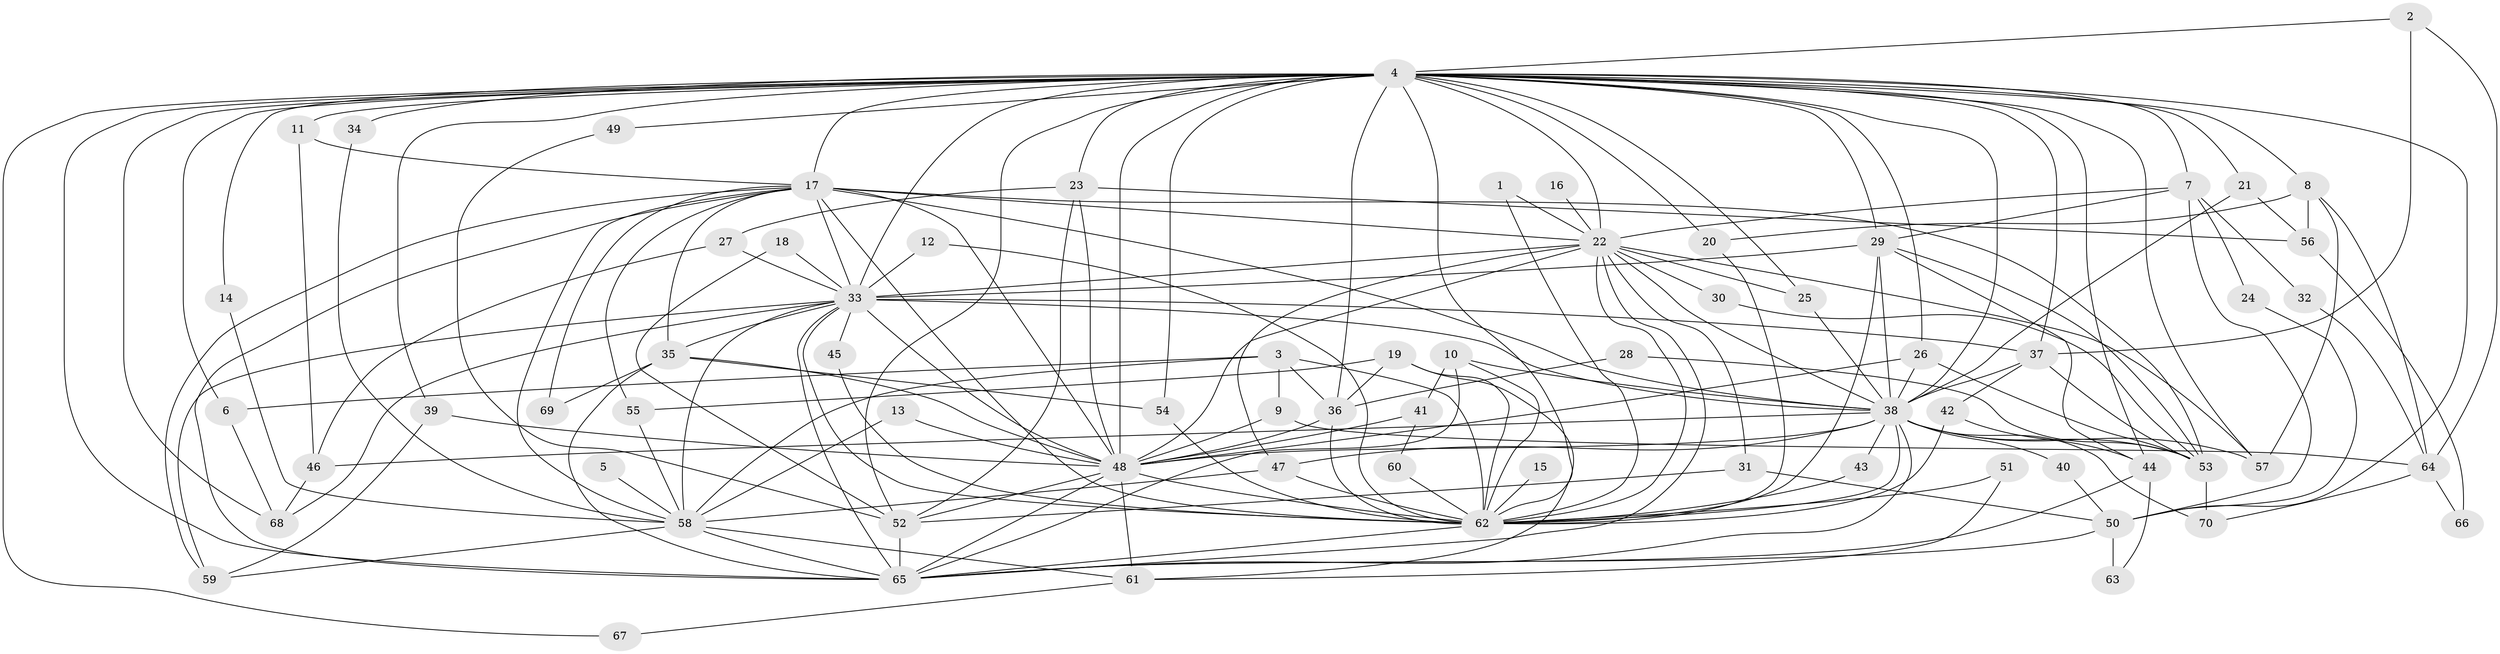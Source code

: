 // original degree distribution, {22: 0.014285714285714285, 21: 0.007142857142857143, 30: 0.007142857142857143, 20: 0.007142857142857143, 16: 0.014285714285714285, 17: 0.007142857142857143, 27: 0.007142857142857143, 31: 0.007142857142857143, 19: 0.007142857142857143, 4: 0.06428571428571428, 6: 0.04285714285714286, 2: 0.5785714285714286, 5: 0.04285714285714286, 3: 0.15714285714285714, 9: 0.014285714285714285, 7: 0.02142857142857143}
// Generated by graph-tools (version 1.1) at 2025/01/03/09/25 03:01:14]
// undirected, 70 vertices, 185 edges
graph export_dot {
graph [start="1"]
  node [color=gray90,style=filled];
  1;
  2;
  3;
  4;
  5;
  6;
  7;
  8;
  9;
  10;
  11;
  12;
  13;
  14;
  15;
  16;
  17;
  18;
  19;
  20;
  21;
  22;
  23;
  24;
  25;
  26;
  27;
  28;
  29;
  30;
  31;
  32;
  33;
  34;
  35;
  36;
  37;
  38;
  39;
  40;
  41;
  42;
  43;
  44;
  45;
  46;
  47;
  48;
  49;
  50;
  51;
  52;
  53;
  54;
  55;
  56;
  57;
  58;
  59;
  60;
  61;
  62;
  63;
  64;
  65;
  66;
  67;
  68;
  69;
  70;
  1 -- 22 [weight=1.0];
  1 -- 62 [weight=1.0];
  2 -- 4 [weight=1.0];
  2 -- 37 [weight=1.0];
  2 -- 64 [weight=1.0];
  3 -- 6 [weight=1.0];
  3 -- 9 [weight=1.0];
  3 -- 36 [weight=1.0];
  3 -- 58 [weight=2.0];
  3 -- 62 [weight=1.0];
  4 -- 6 [weight=1.0];
  4 -- 7 [weight=1.0];
  4 -- 8 [weight=1.0];
  4 -- 11 [weight=1.0];
  4 -- 14 [weight=1.0];
  4 -- 17 [weight=4.0];
  4 -- 20 [weight=2.0];
  4 -- 21 [weight=1.0];
  4 -- 22 [weight=4.0];
  4 -- 23 [weight=1.0];
  4 -- 25 [weight=1.0];
  4 -- 26 [weight=1.0];
  4 -- 29 [weight=1.0];
  4 -- 33 [weight=5.0];
  4 -- 34 [weight=1.0];
  4 -- 36 [weight=1.0];
  4 -- 37 [weight=1.0];
  4 -- 38 [weight=5.0];
  4 -- 39 [weight=1.0];
  4 -- 44 [weight=1.0];
  4 -- 48 [weight=3.0];
  4 -- 49 [weight=1.0];
  4 -- 50 [weight=2.0];
  4 -- 52 [weight=1.0];
  4 -- 54 [weight=1.0];
  4 -- 57 [weight=2.0];
  4 -- 62 [weight=4.0];
  4 -- 65 [weight=4.0];
  4 -- 67 [weight=1.0];
  4 -- 68 [weight=1.0];
  5 -- 58 [weight=1.0];
  6 -- 68 [weight=1.0];
  7 -- 22 [weight=2.0];
  7 -- 24 [weight=1.0];
  7 -- 29 [weight=1.0];
  7 -- 32 [weight=1.0];
  7 -- 50 [weight=1.0];
  8 -- 20 [weight=1.0];
  8 -- 56 [weight=1.0];
  8 -- 57 [weight=1.0];
  8 -- 64 [weight=1.0];
  9 -- 48 [weight=1.0];
  9 -- 64 [weight=1.0];
  10 -- 38 [weight=1.0];
  10 -- 41 [weight=1.0];
  10 -- 62 [weight=1.0];
  10 -- 65 [weight=1.0];
  11 -- 17 [weight=1.0];
  11 -- 46 [weight=1.0];
  12 -- 33 [weight=1.0];
  12 -- 62 [weight=1.0];
  13 -- 48 [weight=1.0];
  13 -- 58 [weight=1.0];
  14 -- 58 [weight=1.0];
  15 -- 62 [weight=1.0];
  16 -- 22 [weight=1.0];
  17 -- 22 [weight=1.0];
  17 -- 33 [weight=1.0];
  17 -- 35 [weight=1.0];
  17 -- 38 [weight=1.0];
  17 -- 48 [weight=1.0];
  17 -- 53 [weight=2.0];
  17 -- 55 [weight=1.0];
  17 -- 58 [weight=2.0];
  17 -- 59 [weight=1.0];
  17 -- 62 [weight=2.0];
  17 -- 65 [weight=1.0];
  17 -- 69 [weight=1.0];
  18 -- 33 [weight=1.0];
  18 -- 52 [weight=1.0];
  19 -- 36 [weight=1.0];
  19 -- 55 [weight=1.0];
  19 -- 61 [weight=1.0];
  19 -- 62 [weight=2.0];
  20 -- 62 [weight=1.0];
  21 -- 38 [weight=1.0];
  21 -- 56 [weight=1.0];
  22 -- 25 [weight=1.0];
  22 -- 30 [weight=1.0];
  22 -- 31 [weight=1.0];
  22 -- 33 [weight=1.0];
  22 -- 38 [weight=1.0];
  22 -- 47 [weight=1.0];
  22 -- 48 [weight=2.0];
  22 -- 57 [weight=1.0];
  22 -- 62 [weight=1.0];
  22 -- 65 [weight=1.0];
  23 -- 27 [weight=1.0];
  23 -- 48 [weight=2.0];
  23 -- 52 [weight=1.0];
  23 -- 56 [weight=1.0];
  24 -- 50 [weight=1.0];
  25 -- 38 [weight=1.0];
  26 -- 38 [weight=1.0];
  26 -- 48 [weight=1.0];
  26 -- 53 [weight=1.0];
  27 -- 33 [weight=1.0];
  27 -- 46 [weight=1.0];
  28 -- 36 [weight=2.0];
  28 -- 53 [weight=1.0];
  29 -- 33 [weight=1.0];
  29 -- 38 [weight=1.0];
  29 -- 44 [weight=1.0];
  29 -- 53 [weight=1.0];
  29 -- 62 [weight=1.0];
  30 -- 53 [weight=1.0];
  31 -- 50 [weight=1.0];
  31 -- 52 [weight=1.0];
  32 -- 64 [weight=1.0];
  33 -- 35 [weight=1.0];
  33 -- 37 [weight=1.0];
  33 -- 38 [weight=2.0];
  33 -- 45 [weight=1.0];
  33 -- 48 [weight=1.0];
  33 -- 58 [weight=1.0];
  33 -- 59 [weight=1.0];
  33 -- 62 [weight=1.0];
  33 -- 65 [weight=1.0];
  33 -- 68 [weight=1.0];
  34 -- 58 [weight=1.0];
  35 -- 48 [weight=1.0];
  35 -- 54 [weight=1.0];
  35 -- 65 [weight=1.0];
  35 -- 69 [weight=1.0];
  36 -- 48 [weight=1.0];
  36 -- 62 [weight=1.0];
  37 -- 38 [weight=1.0];
  37 -- 42 [weight=1.0];
  37 -- 53 [weight=1.0];
  38 -- 40 [weight=1.0];
  38 -- 43 [weight=1.0];
  38 -- 46 [weight=1.0];
  38 -- 47 [weight=1.0];
  38 -- 48 [weight=1.0];
  38 -- 53 [weight=2.0];
  38 -- 57 [weight=1.0];
  38 -- 62 [weight=1.0];
  38 -- 65 [weight=2.0];
  38 -- 70 [weight=1.0];
  39 -- 48 [weight=1.0];
  39 -- 59 [weight=1.0];
  40 -- 50 [weight=1.0];
  41 -- 48 [weight=1.0];
  41 -- 60 [weight=1.0];
  42 -- 44 [weight=1.0];
  42 -- 62 [weight=1.0];
  43 -- 62 [weight=1.0];
  44 -- 63 [weight=1.0];
  44 -- 65 [weight=1.0];
  45 -- 62 [weight=1.0];
  46 -- 68 [weight=1.0];
  47 -- 58 [weight=1.0];
  47 -- 62 [weight=1.0];
  48 -- 52 [weight=1.0];
  48 -- 61 [weight=1.0];
  48 -- 62 [weight=1.0];
  48 -- 65 [weight=2.0];
  49 -- 52 [weight=1.0];
  50 -- 63 [weight=2.0];
  50 -- 65 [weight=1.0];
  51 -- 61 [weight=1.0];
  51 -- 62 [weight=1.0];
  52 -- 65 [weight=1.0];
  53 -- 70 [weight=1.0];
  54 -- 62 [weight=1.0];
  55 -- 58 [weight=1.0];
  56 -- 66 [weight=1.0];
  58 -- 59 [weight=1.0];
  58 -- 61 [weight=2.0];
  58 -- 65 [weight=2.0];
  60 -- 62 [weight=1.0];
  61 -- 67 [weight=1.0];
  62 -- 65 [weight=1.0];
  64 -- 66 [weight=1.0];
  64 -- 70 [weight=1.0];
}
